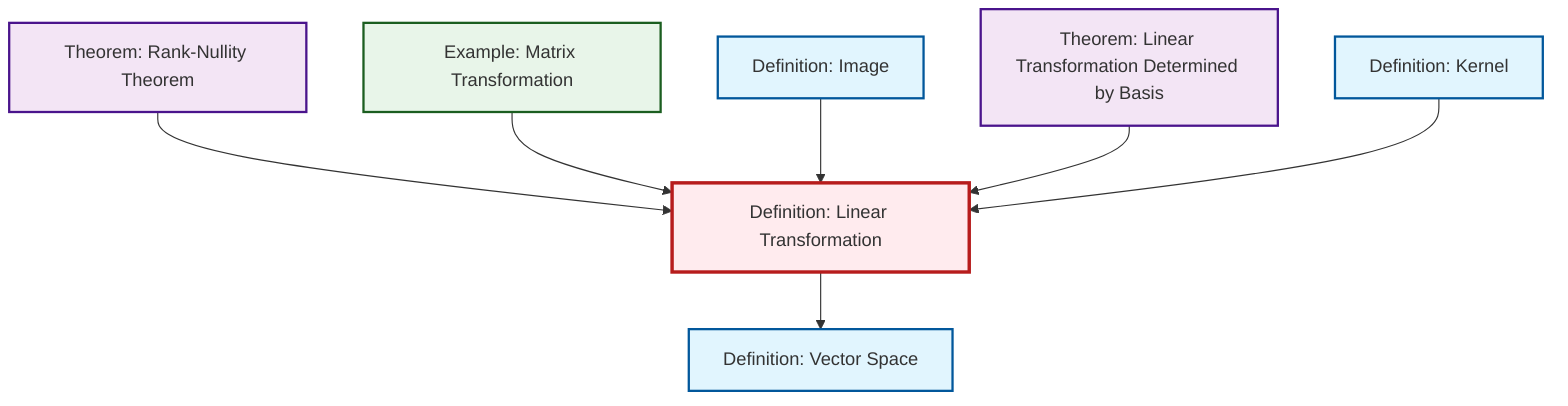 graph TD
    classDef definition fill:#e1f5fe,stroke:#01579b,stroke-width:2px
    classDef theorem fill:#f3e5f5,stroke:#4a148c,stroke-width:2px
    classDef axiom fill:#fff3e0,stroke:#e65100,stroke-width:2px
    classDef example fill:#e8f5e9,stroke:#1b5e20,stroke-width:2px
    classDef current fill:#ffebee,stroke:#b71c1c,stroke-width:3px
    def-linear-transformation["Definition: Linear Transformation"]:::definition
    thm-rank-nullity["Theorem: Rank-Nullity Theorem"]:::theorem
    def-kernel["Definition: Kernel"]:::definition
    def-image["Definition: Image"]:::definition
    thm-linear-transformation-basis["Theorem: Linear Transformation Determined by Basis"]:::theorem
    def-vector-space["Definition: Vector Space"]:::definition
    ex-matrix-transformation["Example: Matrix Transformation"]:::example
    thm-rank-nullity --> def-linear-transformation
    def-linear-transformation --> def-vector-space
    ex-matrix-transformation --> def-linear-transformation
    def-image --> def-linear-transformation
    thm-linear-transformation-basis --> def-linear-transformation
    def-kernel --> def-linear-transformation
    class def-linear-transformation current